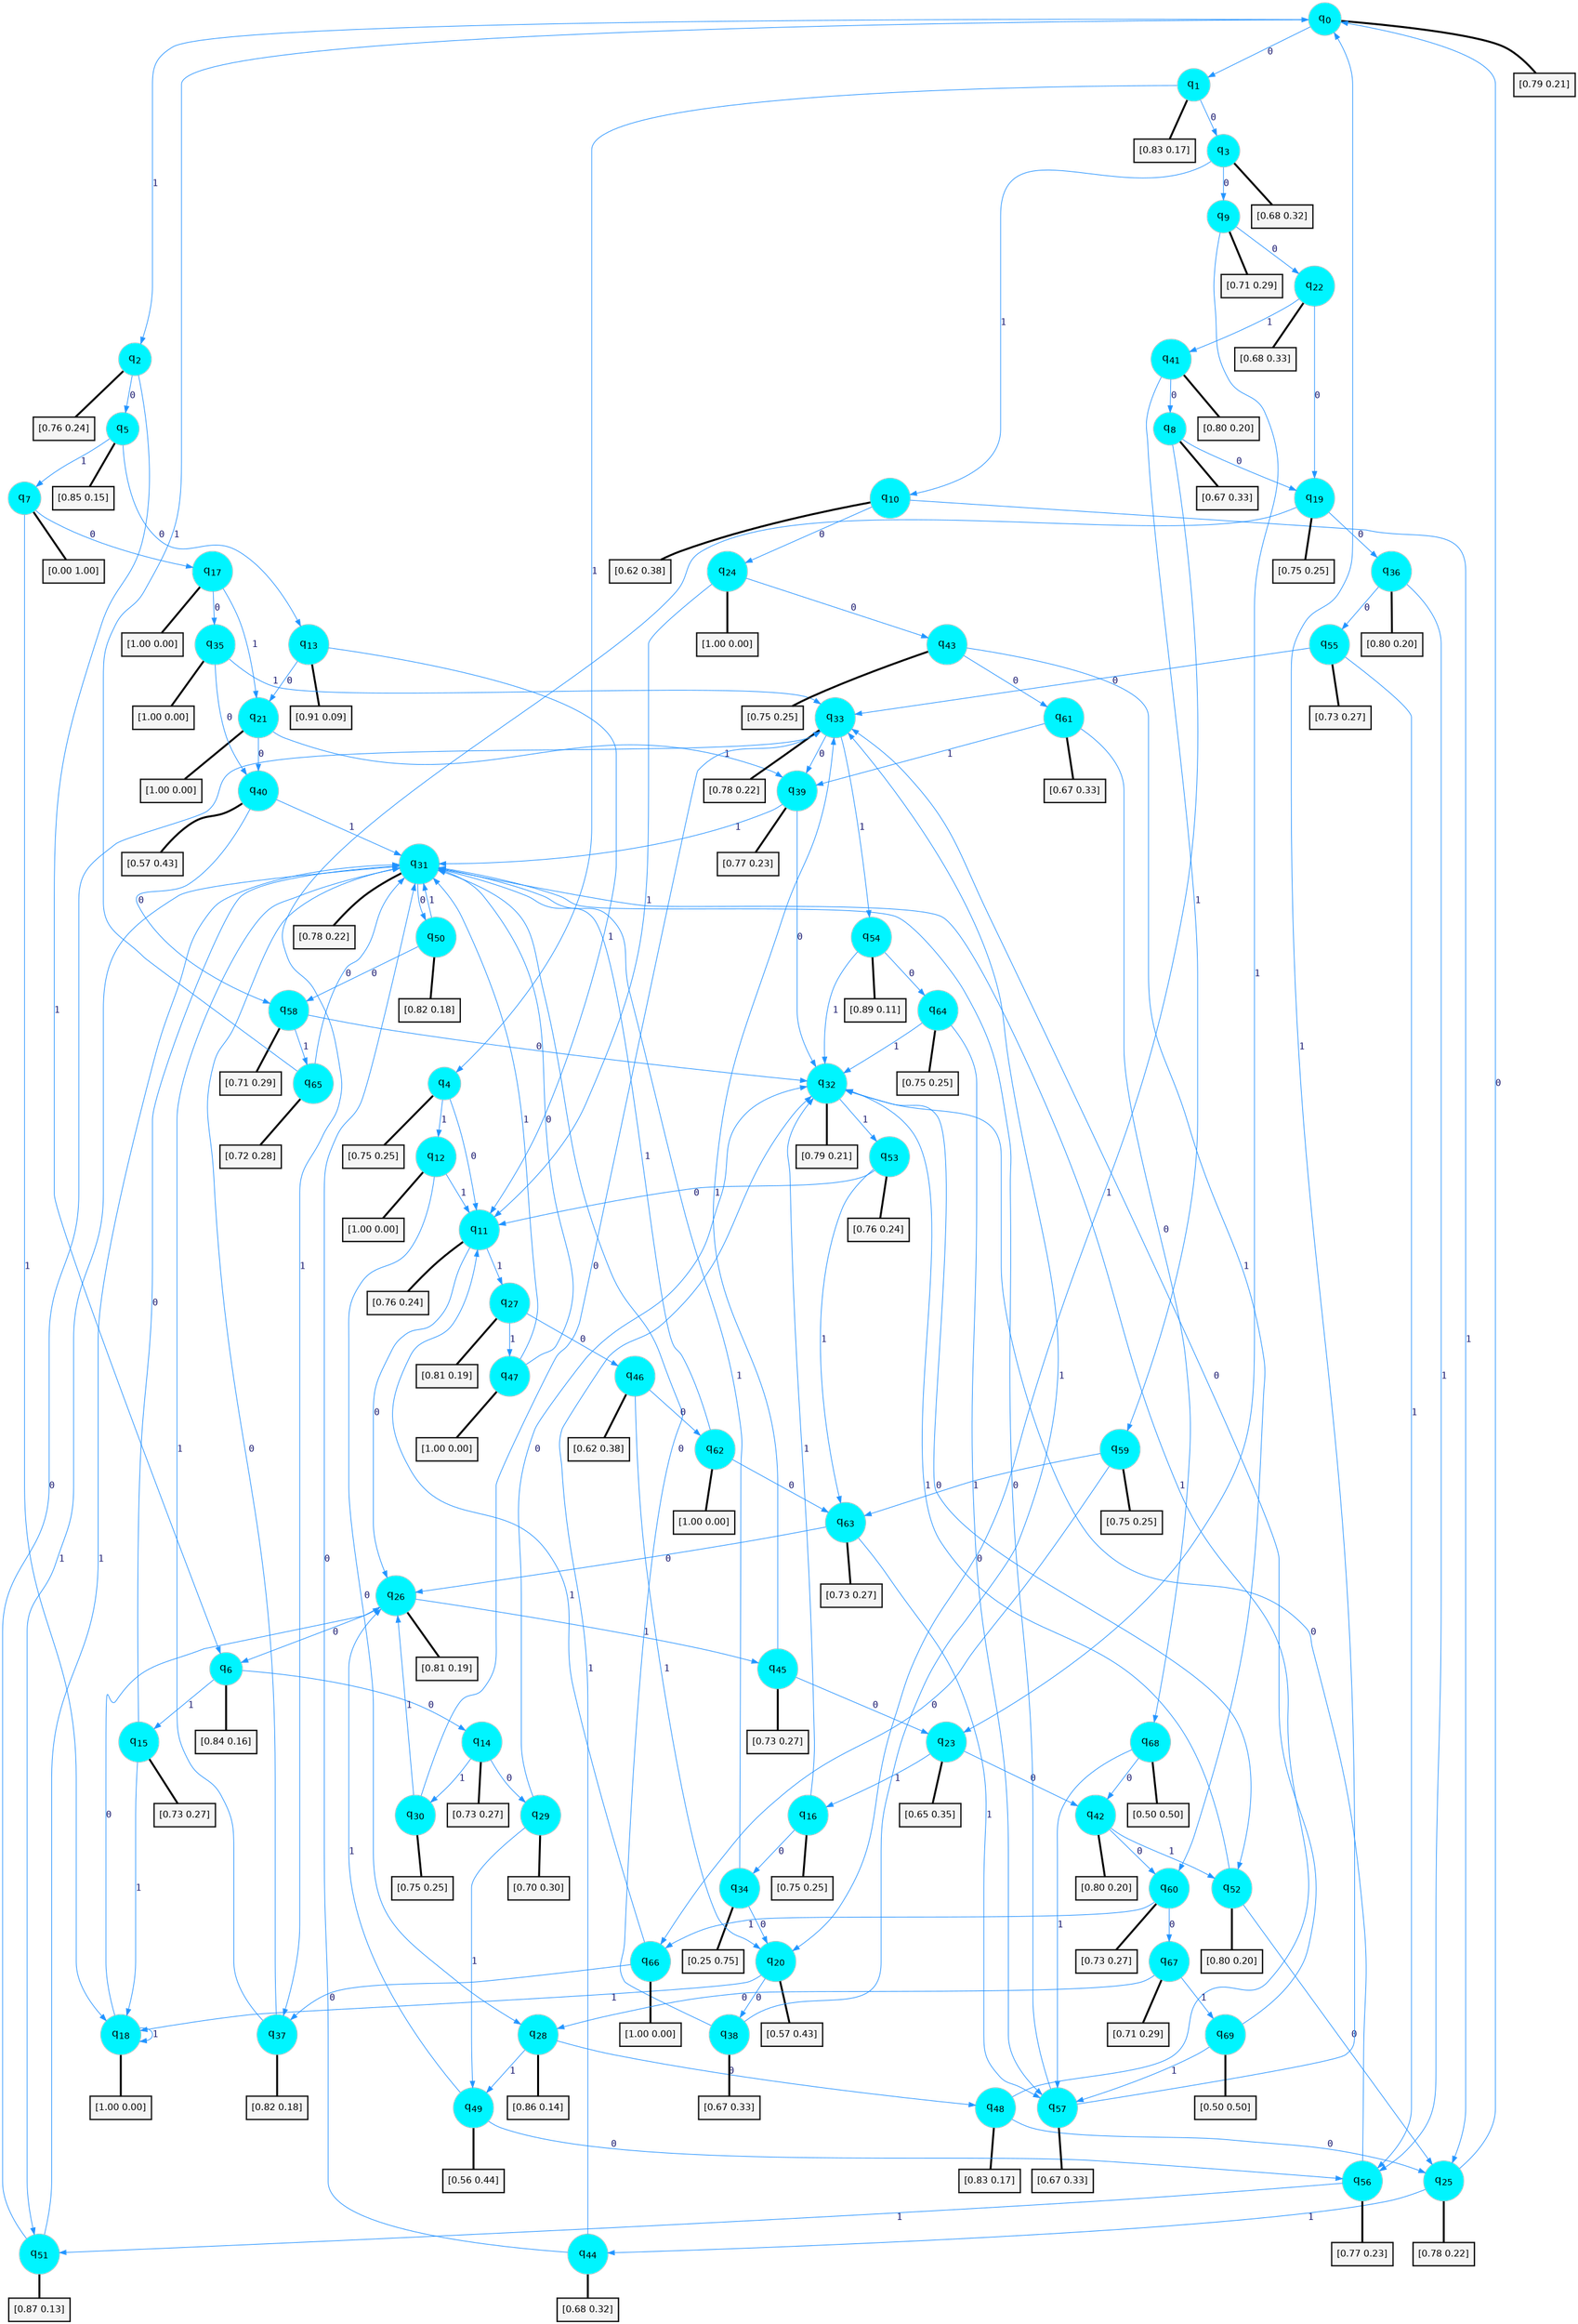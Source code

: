 digraph G {
graph [
bgcolor=transparent, dpi=300, rankdir=TD, size="40,25"];
node [
color=gray, fillcolor=turquoise1, fontcolor=black, fontname=Helvetica, fontsize=16, fontweight=bold, shape=circle, style=filled];
edge [
arrowsize=1, color=dodgerblue1, fontcolor=midnightblue, fontname=courier, fontweight=bold, penwidth=1, style=solid, weight=20];
0[label=<q<SUB>0</SUB>>];
1[label=<q<SUB>1</SUB>>];
2[label=<q<SUB>2</SUB>>];
3[label=<q<SUB>3</SUB>>];
4[label=<q<SUB>4</SUB>>];
5[label=<q<SUB>5</SUB>>];
6[label=<q<SUB>6</SUB>>];
7[label=<q<SUB>7</SUB>>];
8[label=<q<SUB>8</SUB>>];
9[label=<q<SUB>9</SUB>>];
10[label=<q<SUB>10</SUB>>];
11[label=<q<SUB>11</SUB>>];
12[label=<q<SUB>12</SUB>>];
13[label=<q<SUB>13</SUB>>];
14[label=<q<SUB>14</SUB>>];
15[label=<q<SUB>15</SUB>>];
16[label=<q<SUB>16</SUB>>];
17[label=<q<SUB>17</SUB>>];
18[label=<q<SUB>18</SUB>>];
19[label=<q<SUB>19</SUB>>];
20[label=<q<SUB>20</SUB>>];
21[label=<q<SUB>21</SUB>>];
22[label=<q<SUB>22</SUB>>];
23[label=<q<SUB>23</SUB>>];
24[label=<q<SUB>24</SUB>>];
25[label=<q<SUB>25</SUB>>];
26[label=<q<SUB>26</SUB>>];
27[label=<q<SUB>27</SUB>>];
28[label=<q<SUB>28</SUB>>];
29[label=<q<SUB>29</SUB>>];
30[label=<q<SUB>30</SUB>>];
31[label=<q<SUB>31</SUB>>];
32[label=<q<SUB>32</SUB>>];
33[label=<q<SUB>33</SUB>>];
34[label=<q<SUB>34</SUB>>];
35[label=<q<SUB>35</SUB>>];
36[label=<q<SUB>36</SUB>>];
37[label=<q<SUB>37</SUB>>];
38[label=<q<SUB>38</SUB>>];
39[label=<q<SUB>39</SUB>>];
40[label=<q<SUB>40</SUB>>];
41[label=<q<SUB>41</SUB>>];
42[label=<q<SUB>42</SUB>>];
43[label=<q<SUB>43</SUB>>];
44[label=<q<SUB>44</SUB>>];
45[label=<q<SUB>45</SUB>>];
46[label=<q<SUB>46</SUB>>];
47[label=<q<SUB>47</SUB>>];
48[label=<q<SUB>48</SUB>>];
49[label=<q<SUB>49</SUB>>];
50[label=<q<SUB>50</SUB>>];
51[label=<q<SUB>51</SUB>>];
52[label=<q<SUB>52</SUB>>];
53[label=<q<SUB>53</SUB>>];
54[label=<q<SUB>54</SUB>>];
55[label=<q<SUB>55</SUB>>];
56[label=<q<SUB>56</SUB>>];
57[label=<q<SUB>57</SUB>>];
58[label=<q<SUB>58</SUB>>];
59[label=<q<SUB>59</SUB>>];
60[label=<q<SUB>60</SUB>>];
61[label=<q<SUB>61</SUB>>];
62[label=<q<SUB>62</SUB>>];
63[label=<q<SUB>63</SUB>>];
64[label=<q<SUB>64</SUB>>];
65[label=<q<SUB>65</SUB>>];
66[label=<q<SUB>66</SUB>>];
67[label=<q<SUB>67</SUB>>];
68[label=<q<SUB>68</SUB>>];
69[label=<q<SUB>69</SUB>>];
70[label="[0.79 0.21]", shape=box,fontcolor=black, fontname=Helvetica, fontsize=14, penwidth=2, fillcolor=whitesmoke,color=black];
71[label="[0.83 0.17]", shape=box,fontcolor=black, fontname=Helvetica, fontsize=14, penwidth=2, fillcolor=whitesmoke,color=black];
72[label="[0.76 0.24]", shape=box,fontcolor=black, fontname=Helvetica, fontsize=14, penwidth=2, fillcolor=whitesmoke,color=black];
73[label="[0.68 0.32]", shape=box,fontcolor=black, fontname=Helvetica, fontsize=14, penwidth=2, fillcolor=whitesmoke,color=black];
74[label="[0.75 0.25]", shape=box,fontcolor=black, fontname=Helvetica, fontsize=14, penwidth=2, fillcolor=whitesmoke,color=black];
75[label="[0.85 0.15]", shape=box,fontcolor=black, fontname=Helvetica, fontsize=14, penwidth=2, fillcolor=whitesmoke,color=black];
76[label="[0.84 0.16]", shape=box,fontcolor=black, fontname=Helvetica, fontsize=14, penwidth=2, fillcolor=whitesmoke,color=black];
77[label="[0.00 1.00]", shape=box,fontcolor=black, fontname=Helvetica, fontsize=14, penwidth=2, fillcolor=whitesmoke,color=black];
78[label="[0.67 0.33]", shape=box,fontcolor=black, fontname=Helvetica, fontsize=14, penwidth=2, fillcolor=whitesmoke,color=black];
79[label="[0.71 0.29]", shape=box,fontcolor=black, fontname=Helvetica, fontsize=14, penwidth=2, fillcolor=whitesmoke,color=black];
80[label="[0.62 0.38]", shape=box,fontcolor=black, fontname=Helvetica, fontsize=14, penwidth=2, fillcolor=whitesmoke,color=black];
81[label="[0.76 0.24]", shape=box,fontcolor=black, fontname=Helvetica, fontsize=14, penwidth=2, fillcolor=whitesmoke,color=black];
82[label="[1.00 0.00]", shape=box,fontcolor=black, fontname=Helvetica, fontsize=14, penwidth=2, fillcolor=whitesmoke,color=black];
83[label="[0.91 0.09]", shape=box,fontcolor=black, fontname=Helvetica, fontsize=14, penwidth=2, fillcolor=whitesmoke,color=black];
84[label="[0.73 0.27]", shape=box,fontcolor=black, fontname=Helvetica, fontsize=14, penwidth=2, fillcolor=whitesmoke,color=black];
85[label="[0.73 0.27]", shape=box,fontcolor=black, fontname=Helvetica, fontsize=14, penwidth=2, fillcolor=whitesmoke,color=black];
86[label="[0.75 0.25]", shape=box,fontcolor=black, fontname=Helvetica, fontsize=14, penwidth=2, fillcolor=whitesmoke,color=black];
87[label="[1.00 0.00]", shape=box,fontcolor=black, fontname=Helvetica, fontsize=14, penwidth=2, fillcolor=whitesmoke,color=black];
88[label="[1.00 0.00]", shape=box,fontcolor=black, fontname=Helvetica, fontsize=14, penwidth=2, fillcolor=whitesmoke,color=black];
89[label="[0.75 0.25]", shape=box,fontcolor=black, fontname=Helvetica, fontsize=14, penwidth=2, fillcolor=whitesmoke,color=black];
90[label="[0.57 0.43]", shape=box,fontcolor=black, fontname=Helvetica, fontsize=14, penwidth=2, fillcolor=whitesmoke,color=black];
91[label="[1.00 0.00]", shape=box,fontcolor=black, fontname=Helvetica, fontsize=14, penwidth=2, fillcolor=whitesmoke,color=black];
92[label="[0.68 0.33]", shape=box,fontcolor=black, fontname=Helvetica, fontsize=14, penwidth=2, fillcolor=whitesmoke,color=black];
93[label="[0.65 0.35]", shape=box,fontcolor=black, fontname=Helvetica, fontsize=14, penwidth=2, fillcolor=whitesmoke,color=black];
94[label="[1.00 0.00]", shape=box,fontcolor=black, fontname=Helvetica, fontsize=14, penwidth=2, fillcolor=whitesmoke,color=black];
95[label="[0.78 0.22]", shape=box,fontcolor=black, fontname=Helvetica, fontsize=14, penwidth=2, fillcolor=whitesmoke,color=black];
96[label="[0.81 0.19]", shape=box,fontcolor=black, fontname=Helvetica, fontsize=14, penwidth=2, fillcolor=whitesmoke,color=black];
97[label="[0.81 0.19]", shape=box,fontcolor=black, fontname=Helvetica, fontsize=14, penwidth=2, fillcolor=whitesmoke,color=black];
98[label="[0.86 0.14]", shape=box,fontcolor=black, fontname=Helvetica, fontsize=14, penwidth=2, fillcolor=whitesmoke,color=black];
99[label="[0.70 0.30]", shape=box,fontcolor=black, fontname=Helvetica, fontsize=14, penwidth=2, fillcolor=whitesmoke,color=black];
100[label="[0.75 0.25]", shape=box,fontcolor=black, fontname=Helvetica, fontsize=14, penwidth=2, fillcolor=whitesmoke,color=black];
101[label="[0.78 0.22]", shape=box,fontcolor=black, fontname=Helvetica, fontsize=14, penwidth=2, fillcolor=whitesmoke,color=black];
102[label="[0.79 0.21]", shape=box,fontcolor=black, fontname=Helvetica, fontsize=14, penwidth=2, fillcolor=whitesmoke,color=black];
103[label="[0.78 0.22]", shape=box,fontcolor=black, fontname=Helvetica, fontsize=14, penwidth=2, fillcolor=whitesmoke,color=black];
104[label="[0.25 0.75]", shape=box,fontcolor=black, fontname=Helvetica, fontsize=14, penwidth=2, fillcolor=whitesmoke,color=black];
105[label="[1.00 0.00]", shape=box,fontcolor=black, fontname=Helvetica, fontsize=14, penwidth=2, fillcolor=whitesmoke,color=black];
106[label="[0.80 0.20]", shape=box,fontcolor=black, fontname=Helvetica, fontsize=14, penwidth=2, fillcolor=whitesmoke,color=black];
107[label="[0.82 0.18]", shape=box,fontcolor=black, fontname=Helvetica, fontsize=14, penwidth=2, fillcolor=whitesmoke,color=black];
108[label="[0.67 0.33]", shape=box,fontcolor=black, fontname=Helvetica, fontsize=14, penwidth=2, fillcolor=whitesmoke,color=black];
109[label="[0.77 0.23]", shape=box,fontcolor=black, fontname=Helvetica, fontsize=14, penwidth=2, fillcolor=whitesmoke,color=black];
110[label="[0.57 0.43]", shape=box,fontcolor=black, fontname=Helvetica, fontsize=14, penwidth=2, fillcolor=whitesmoke,color=black];
111[label="[0.80 0.20]", shape=box,fontcolor=black, fontname=Helvetica, fontsize=14, penwidth=2, fillcolor=whitesmoke,color=black];
112[label="[0.80 0.20]", shape=box,fontcolor=black, fontname=Helvetica, fontsize=14, penwidth=2, fillcolor=whitesmoke,color=black];
113[label="[0.75 0.25]", shape=box,fontcolor=black, fontname=Helvetica, fontsize=14, penwidth=2, fillcolor=whitesmoke,color=black];
114[label="[0.68 0.32]", shape=box,fontcolor=black, fontname=Helvetica, fontsize=14, penwidth=2, fillcolor=whitesmoke,color=black];
115[label="[0.73 0.27]", shape=box,fontcolor=black, fontname=Helvetica, fontsize=14, penwidth=2, fillcolor=whitesmoke,color=black];
116[label="[0.62 0.38]", shape=box,fontcolor=black, fontname=Helvetica, fontsize=14, penwidth=2, fillcolor=whitesmoke,color=black];
117[label="[1.00 0.00]", shape=box,fontcolor=black, fontname=Helvetica, fontsize=14, penwidth=2, fillcolor=whitesmoke,color=black];
118[label="[0.83 0.17]", shape=box,fontcolor=black, fontname=Helvetica, fontsize=14, penwidth=2, fillcolor=whitesmoke,color=black];
119[label="[0.56 0.44]", shape=box,fontcolor=black, fontname=Helvetica, fontsize=14, penwidth=2, fillcolor=whitesmoke,color=black];
120[label="[0.82 0.18]", shape=box,fontcolor=black, fontname=Helvetica, fontsize=14, penwidth=2, fillcolor=whitesmoke,color=black];
121[label="[0.87 0.13]", shape=box,fontcolor=black, fontname=Helvetica, fontsize=14, penwidth=2, fillcolor=whitesmoke,color=black];
122[label="[0.80 0.20]", shape=box,fontcolor=black, fontname=Helvetica, fontsize=14, penwidth=2, fillcolor=whitesmoke,color=black];
123[label="[0.76 0.24]", shape=box,fontcolor=black, fontname=Helvetica, fontsize=14, penwidth=2, fillcolor=whitesmoke,color=black];
124[label="[0.89 0.11]", shape=box,fontcolor=black, fontname=Helvetica, fontsize=14, penwidth=2, fillcolor=whitesmoke,color=black];
125[label="[0.73 0.27]", shape=box,fontcolor=black, fontname=Helvetica, fontsize=14, penwidth=2, fillcolor=whitesmoke,color=black];
126[label="[0.77 0.23]", shape=box,fontcolor=black, fontname=Helvetica, fontsize=14, penwidth=2, fillcolor=whitesmoke,color=black];
127[label="[0.67 0.33]", shape=box,fontcolor=black, fontname=Helvetica, fontsize=14, penwidth=2, fillcolor=whitesmoke,color=black];
128[label="[0.71 0.29]", shape=box,fontcolor=black, fontname=Helvetica, fontsize=14, penwidth=2, fillcolor=whitesmoke,color=black];
129[label="[0.75 0.25]", shape=box,fontcolor=black, fontname=Helvetica, fontsize=14, penwidth=2, fillcolor=whitesmoke,color=black];
130[label="[0.73 0.27]", shape=box,fontcolor=black, fontname=Helvetica, fontsize=14, penwidth=2, fillcolor=whitesmoke,color=black];
131[label="[0.67 0.33]", shape=box,fontcolor=black, fontname=Helvetica, fontsize=14, penwidth=2, fillcolor=whitesmoke,color=black];
132[label="[1.00 0.00]", shape=box,fontcolor=black, fontname=Helvetica, fontsize=14, penwidth=2, fillcolor=whitesmoke,color=black];
133[label="[0.73 0.27]", shape=box,fontcolor=black, fontname=Helvetica, fontsize=14, penwidth=2, fillcolor=whitesmoke,color=black];
134[label="[0.75 0.25]", shape=box,fontcolor=black, fontname=Helvetica, fontsize=14, penwidth=2, fillcolor=whitesmoke,color=black];
135[label="[0.72 0.28]", shape=box,fontcolor=black, fontname=Helvetica, fontsize=14, penwidth=2, fillcolor=whitesmoke,color=black];
136[label="[1.00 0.00]", shape=box,fontcolor=black, fontname=Helvetica, fontsize=14, penwidth=2, fillcolor=whitesmoke,color=black];
137[label="[0.71 0.29]", shape=box,fontcolor=black, fontname=Helvetica, fontsize=14, penwidth=2, fillcolor=whitesmoke,color=black];
138[label="[0.50 0.50]", shape=box,fontcolor=black, fontname=Helvetica, fontsize=14, penwidth=2, fillcolor=whitesmoke,color=black];
139[label="[0.50 0.50]", shape=box,fontcolor=black, fontname=Helvetica, fontsize=14, penwidth=2, fillcolor=whitesmoke,color=black];
0->1 [label=0];
0->2 [label=1];
0->70 [arrowhead=none, penwidth=3,color=black];
1->3 [label=0];
1->4 [label=1];
1->71 [arrowhead=none, penwidth=3,color=black];
2->5 [label=0];
2->6 [label=1];
2->72 [arrowhead=none, penwidth=3,color=black];
3->9 [label=0];
3->10 [label=1];
3->73 [arrowhead=none, penwidth=3,color=black];
4->11 [label=0];
4->12 [label=1];
4->74 [arrowhead=none, penwidth=3,color=black];
5->13 [label=0];
5->7 [label=1];
5->75 [arrowhead=none, penwidth=3,color=black];
6->14 [label=0];
6->15 [label=1];
6->76 [arrowhead=none, penwidth=3,color=black];
7->17 [label=0];
7->18 [label=1];
7->77 [arrowhead=none, penwidth=3,color=black];
8->19 [label=0];
8->20 [label=1];
8->78 [arrowhead=none, penwidth=3,color=black];
9->22 [label=0];
9->23 [label=1];
9->79 [arrowhead=none, penwidth=3,color=black];
10->24 [label=0];
10->25 [label=1];
10->80 [arrowhead=none, penwidth=3,color=black];
11->26 [label=0];
11->27 [label=1];
11->81 [arrowhead=none, penwidth=3,color=black];
12->28 [label=0];
12->11 [label=1];
12->82 [arrowhead=none, penwidth=3,color=black];
13->21 [label=0];
13->11 [label=1];
13->83 [arrowhead=none, penwidth=3,color=black];
14->29 [label=0];
14->30 [label=1];
14->84 [arrowhead=none, penwidth=3,color=black];
15->31 [label=0];
15->18 [label=1];
15->85 [arrowhead=none, penwidth=3,color=black];
16->34 [label=0];
16->32 [label=1];
16->86 [arrowhead=none, penwidth=3,color=black];
17->35 [label=0];
17->21 [label=1];
17->87 [arrowhead=none, penwidth=3,color=black];
18->26 [label=0];
18->18 [label=1];
18->88 [arrowhead=none, penwidth=3,color=black];
19->36 [label=0];
19->37 [label=1];
19->89 [arrowhead=none, penwidth=3,color=black];
20->38 [label=0];
20->18 [label=1];
20->90 [arrowhead=none, penwidth=3,color=black];
21->40 [label=0];
21->39 [label=1];
21->91 [arrowhead=none, penwidth=3,color=black];
22->19 [label=0];
22->41 [label=1];
22->92 [arrowhead=none, penwidth=3,color=black];
23->42 [label=0];
23->16 [label=1];
23->93 [arrowhead=none, penwidth=3,color=black];
24->43 [label=0];
24->11 [label=1];
24->94 [arrowhead=none, penwidth=3,color=black];
25->0 [label=0];
25->44 [label=1];
25->95 [arrowhead=none, penwidth=3,color=black];
26->6 [label=0];
26->45 [label=1];
26->96 [arrowhead=none, penwidth=3,color=black];
27->46 [label=0];
27->47 [label=1];
27->97 [arrowhead=none, penwidth=3,color=black];
28->48 [label=0];
28->49 [label=1];
28->98 [arrowhead=none, penwidth=3,color=black];
29->32 [label=0];
29->49 [label=1];
29->99 [arrowhead=none, penwidth=3,color=black];
30->33 [label=0];
30->26 [label=1];
30->100 [arrowhead=none, penwidth=3,color=black];
31->50 [label=0];
31->51 [label=1];
31->101 [arrowhead=none, penwidth=3,color=black];
32->52 [label=0];
32->53 [label=1];
32->102 [arrowhead=none, penwidth=3,color=black];
33->39 [label=0];
33->54 [label=1];
33->103 [arrowhead=none, penwidth=3,color=black];
34->20 [label=0];
34->31 [label=1];
34->104 [arrowhead=none, penwidth=3,color=black];
35->40 [label=0];
35->33 [label=1];
35->105 [arrowhead=none, penwidth=3,color=black];
36->55 [label=0];
36->56 [label=1];
36->106 [arrowhead=none, penwidth=3,color=black];
37->31 [label=0];
37->31 [label=1];
37->107 [arrowhead=none, penwidth=3,color=black];
38->31 [label=0];
38->33 [label=1];
38->108 [arrowhead=none, penwidth=3,color=black];
39->32 [label=0];
39->31 [label=1];
39->109 [arrowhead=none, penwidth=3,color=black];
40->58 [label=0];
40->31 [label=1];
40->110 [arrowhead=none, penwidth=3,color=black];
41->8 [label=0];
41->59 [label=1];
41->111 [arrowhead=none, penwidth=3,color=black];
42->60 [label=0];
42->52 [label=1];
42->112 [arrowhead=none, penwidth=3,color=black];
43->61 [label=0];
43->60 [label=1];
43->113 [arrowhead=none, penwidth=3,color=black];
44->31 [label=0];
44->32 [label=1];
44->114 [arrowhead=none, penwidth=3,color=black];
45->23 [label=0];
45->33 [label=1];
45->115 [arrowhead=none, penwidth=3,color=black];
46->62 [label=0];
46->20 [label=1];
46->116 [arrowhead=none, penwidth=3,color=black];
47->31 [label=0];
47->31 [label=1];
47->117 [arrowhead=none, penwidth=3,color=black];
48->25 [label=0];
48->31 [label=1];
48->118 [arrowhead=none, penwidth=3,color=black];
49->56 [label=0];
49->26 [label=1];
49->119 [arrowhead=none, penwidth=3,color=black];
50->58 [label=0];
50->31 [label=1];
50->120 [arrowhead=none, penwidth=3,color=black];
51->33 [label=0];
51->31 [label=1];
51->121 [arrowhead=none, penwidth=3,color=black];
52->25 [label=0];
52->32 [label=1];
52->122 [arrowhead=none, penwidth=3,color=black];
53->11 [label=0];
53->63 [label=1];
53->123 [arrowhead=none, penwidth=3,color=black];
54->64 [label=0];
54->32 [label=1];
54->124 [arrowhead=none, penwidth=3,color=black];
55->33 [label=0];
55->56 [label=1];
55->125 [arrowhead=none, penwidth=3,color=black];
56->32 [label=0];
56->51 [label=1];
56->126 [arrowhead=none, penwidth=3,color=black];
57->31 [label=0];
57->0 [label=1];
57->127 [arrowhead=none, penwidth=3,color=black];
58->32 [label=0];
58->65 [label=1];
58->128 [arrowhead=none, penwidth=3,color=black];
59->66 [label=0];
59->63 [label=1];
59->129 [arrowhead=none, penwidth=3,color=black];
60->67 [label=0];
60->66 [label=1];
60->130 [arrowhead=none, penwidth=3,color=black];
61->68 [label=0];
61->39 [label=1];
61->131 [arrowhead=none, penwidth=3,color=black];
62->63 [label=0];
62->31 [label=1];
62->132 [arrowhead=none, penwidth=3,color=black];
63->26 [label=0];
63->57 [label=1];
63->133 [arrowhead=none, penwidth=3,color=black];
64->57 [label=0];
64->32 [label=1];
64->134 [arrowhead=none, penwidth=3,color=black];
65->31 [label=0];
65->0 [label=1];
65->135 [arrowhead=none, penwidth=3,color=black];
66->37 [label=0];
66->11 [label=1];
66->136 [arrowhead=none, penwidth=3,color=black];
67->28 [label=0];
67->69 [label=1];
67->137 [arrowhead=none, penwidth=3,color=black];
68->42 [label=0];
68->57 [label=1];
68->138 [arrowhead=none, penwidth=3,color=black];
69->33 [label=0];
69->57 [label=1];
69->139 [arrowhead=none, penwidth=3,color=black];
}
